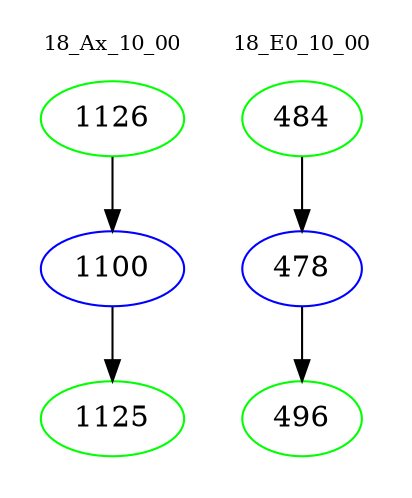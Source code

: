 digraph{
subgraph cluster_0 {
color = white
label = "18_Ax_10_00";
fontsize=10;
T0_1126 [label="1126", color="green"]
T0_1126 -> T0_1100 [color="black"]
T0_1100 [label="1100", color="blue"]
T0_1100 -> T0_1125 [color="black"]
T0_1125 [label="1125", color="green"]
}
subgraph cluster_1 {
color = white
label = "18_E0_10_00";
fontsize=10;
T1_484 [label="484", color="green"]
T1_484 -> T1_478 [color="black"]
T1_478 [label="478", color="blue"]
T1_478 -> T1_496 [color="black"]
T1_496 [label="496", color="green"]
}
}
